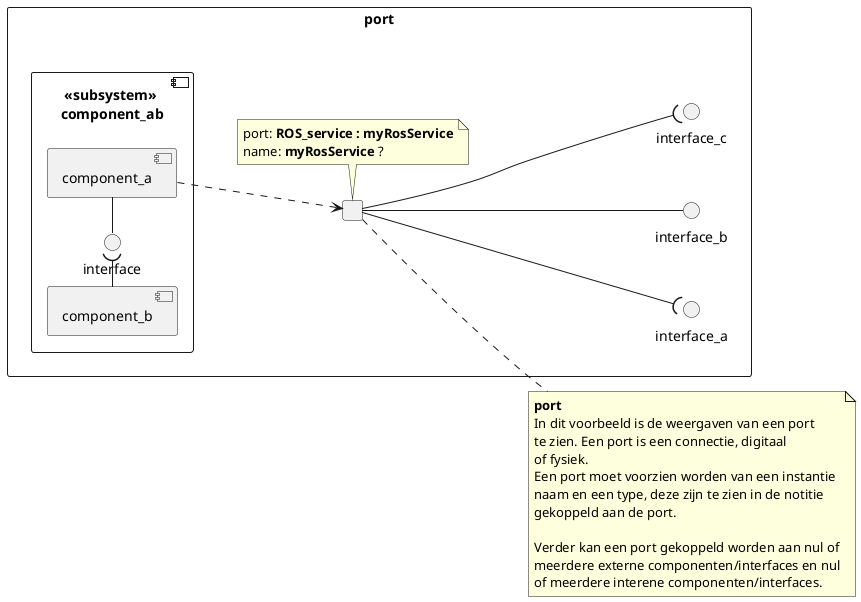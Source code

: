 @startuml
'https://plantuml.com/component-diagram

left to right direction

rectangle r1 as "**port**\n" {
    component [comp_a] as "<<subsystem>> \n **component_ab** \n"{
        component [comp_a_a] as "component_a"
        component [comp_a_b] as "component_b"

        comp_a_a --left- interface
        comp_a_b --right-( interface
    }

    rectangle port1 as " "

    comp_a_a .down.> port1

    port1 --( interface_a
    port1 -- interface_b
    port1 --( interface_c

    note bottom of port1
        port: **ROS_service : myRosService**
        name: **myRosService** ?
    end note
}

note right of port1
    **port**
    In dit voorbeeld is de weergaven van een port
    te zien. Een port is een connectie, digitaal
    of fysiek.
    Een port moet voorzien worden van een instantie
    naam en een type, deze zijn te zien in de notitie
    gekoppeld aan de port.

    Verder kan een port gekoppeld worden aan nul of
    meerdere externe componenten/interfaces en nul
    of meerdere interene componenten/interfaces.
end note

@enduml
